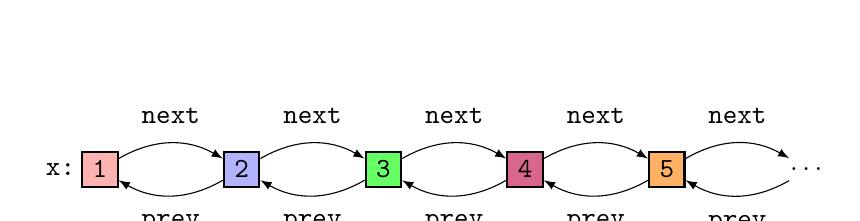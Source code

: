 \usetikzlibrary{calc,matrix,backgrounds,fit,shapes,arrows}
\begin{tikzpicture}[
  scale=1.0,
  transform shape,
  node distance=18mm
]

  \path[use as bounding box] (-8mm,-3mm) rectangle (93mm,18mm);

  \tikzstyle{memnode}=[draw,rectangle,fill=lightgray,thick,minimum height=4.5mm, minimum width=4.5mm,inner sep=1mm,node distance=18mm,font=\tt]
  \tikzstyle{memnodeblue}=[draw,rectangle,fill=blue!30,thick,minimum height=4.5mm, minimum width=4.5mm,inner sep=1mm,node distance=18mm,font=\tt]
  \tikzstyle{memnodepink}=[draw,rectangle,fill=red!30,thick,minimum height=4.5mm, minimum width=4.5mm,inner sep=1mm,node distance=18mm,font=\tt]
  \tikzstyle{memnodegreen}=[draw,rectangle,fill=green!60,thick,minimum height=4.5mm, minimum width=4.5mm,inner sep=1mm,node distance=18mm,font=\tt]
  \tikzstyle{memnodepurple}=[draw,rectangle,fill=purple!60,thick,minimum height=4.5mm, minimum width=4.5mm,inner sep=1mm,node distance=18mm,font=\tt]
  \tikzstyle{memnodeorange}=[draw,rectangle,fill=orange!60,thick,minimum height=4.5mm, minimum width=4.5mm,inner sep=1mm,node distance=18mm,font=\tt]



  \tikzstyle{nullnode}=[node distance=18mm,label=center:$\bot$]
  \tikzstyle{varnode}=[font=\tt]
  \tikzstyle{refnode}=[fill=lightgray!40,minimum height=4.5mm, minimum width=4.5mm,inner sep=1mm,font=\tt]

  \tikzstyle{pointer}=[draw,->,>=latex,bend left]
  \tikzstyle{ptrlab}=[above,font=\tt]
  \tikzstyle{nextptr}=[label={[label distance=0mm,font=\tt]90:next}]
  \tikzstyle{prevptr}=[label={[label distance=0mm,font=\tt]-90:prev}]


  % nodes
  \node[memnodepink] (x1) at (0mm,0mm) {1};
  \node[memnodeblue] (x2) [right of=x1] {2};
  \node[memnodegreen] (x3) [right of=x2] {3};
  \node[memnodepurple] (x4) [right of=x3] {4};
  \node[memnodeorange] (x5) [right of=x4] {5};

%  \node[nullnode] (x5null) [right of=x5] {};
  \node (x5null) [right of=x5] {\dots};

  \node[varnode,node distance=5mm] (x) [left of=x1] {x:};

  % pointers
  \draw[pointer] (x1)    edge node[nextptr]   {} (x2);
  \draw[pointer] (x2)    edge node[nextptr]   {} (x3);
  \draw[pointer] (x3)    edge node[nextptr]   {} (x4);
  \draw[pointer] (x4)    edge node[nextptr]   {} (x5);
  \draw[pointer] (x5)    edge node[nextptr]   {} (x5null);


  \draw[pointer] (x2)    edge node[prevptr]   {} (x1);
  \draw[pointer] (x3)    edge node[prevptr]   {} (x2);
  \draw[pointer] (x4)    edge node[prevptr]   {} (x3);
  \draw[pointer] (x5)    edge node[prevptr]   {} (x4);
  \draw[pointer] (x5null)    edge node[prevptr]   {} (x5);

\end{tikzpicture}
